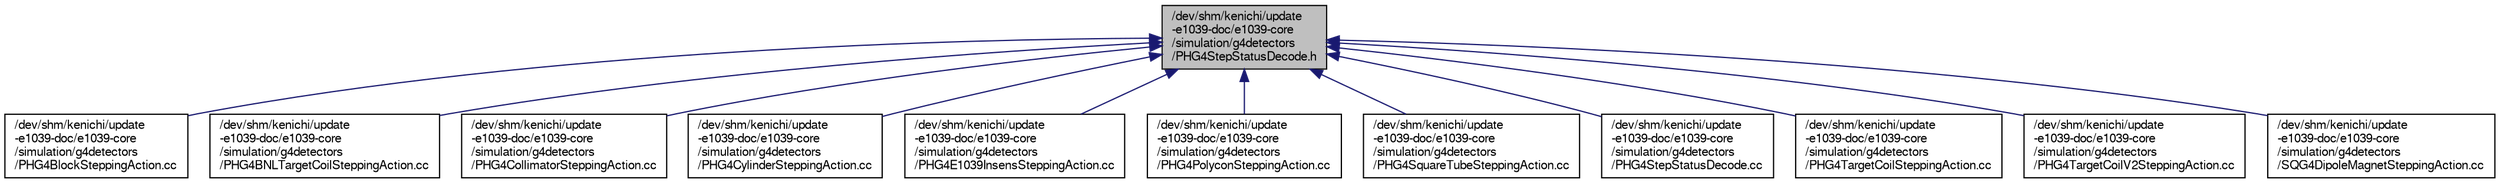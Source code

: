 digraph "/dev/shm/kenichi/update-e1039-doc/e1039-core/simulation/g4detectors/PHG4StepStatusDecode.h"
{
  bgcolor="transparent";
  edge [fontname="FreeSans",fontsize="10",labelfontname="FreeSans",labelfontsize="10"];
  node [fontname="FreeSans",fontsize="10",shape=record];
  Node1 [label="/dev/shm/kenichi/update\l-e1039-doc/e1039-core\l/simulation/g4detectors\l/PHG4StepStatusDecode.h",height=0.2,width=0.4,color="black", fillcolor="grey75", style="filled" fontcolor="black"];
  Node1 -> Node2 [dir="back",color="midnightblue",fontsize="10",style="solid",fontname="FreeSans"];
  Node2 [label="/dev/shm/kenichi/update\l-e1039-doc/e1039-core\l/simulation/g4detectors\l/PHG4BlockSteppingAction.cc",height=0.2,width=0.4,color="black",URL="$d8/de3/PHG4BlockSteppingAction_8cc.html"];
  Node1 -> Node3 [dir="back",color="midnightblue",fontsize="10",style="solid",fontname="FreeSans"];
  Node3 [label="/dev/shm/kenichi/update\l-e1039-doc/e1039-core\l/simulation/g4detectors\l/PHG4BNLTargetCoilSteppingAction.cc",height=0.2,width=0.4,color="black",URL="$d3/d6f/PHG4BNLTargetCoilSteppingAction_8cc.html"];
  Node1 -> Node4 [dir="back",color="midnightblue",fontsize="10",style="solid",fontname="FreeSans"];
  Node4 [label="/dev/shm/kenichi/update\l-e1039-doc/e1039-core\l/simulation/g4detectors\l/PHG4CollimatorSteppingAction.cc",height=0.2,width=0.4,color="black",URL="$d0/dfc/PHG4CollimatorSteppingAction_8cc.html"];
  Node1 -> Node5 [dir="back",color="midnightblue",fontsize="10",style="solid",fontname="FreeSans"];
  Node5 [label="/dev/shm/kenichi/update\l-e1039-doc/e1039-core\l/simulation/g4detectors\l/PHG4CylinderSteppingAction.cc",height=0.2,width=0.4,color="black",URL="$dc/d5d/PHG4CylinderSteppingAction_8cc.html"];
  Node1 -> Node6 [dir="back",color="midnightblue",fontsize="10",style="solid",fontname="FreeSans"];
  Node6 [label="/dev/shm/kenichi/update\l-e1039-doc/e1039-core\l/simulation/g4detectors\l/PHG4E1039InsensSteppingAction.cc",height=0.2,width=0.4,color="black",URL="$d4/ddf/PHG4E1039InsensSteppingAction_8cc.html"];
  Node1 -> Node7 [dir="back",color="midnightblue",fontsize="10",style="solid",fontname="FreeSans"];
  Node7 [label="/dev/shm/kenichi/update\l-e1039-doc/e1039-core\l/simulation/g4detectors\l/PHG4PolyconSteppingAction.cc",height=0.2,width=0.4,color="black",URL="$d7/d88/PHG4PolyconSteppingAction_8cc.html"];
  Node1 -> Node8 [dir="back",color="midnightblue",fontsize="10",style="solid",fontname="FreeSans"];
  Node8 [label="/dev/shm/kenichi/update\l-e1039-doc/e1039-core\l/simulation/g4detectors\l/PHG4SquareTubeSteppingAction.cc",height=0.2,width=0.4,color="black",URL="$da/da0/PHG4SquareTubeSteppingAction_8cc.html"];
  Node1 -> Node9 [dir="back",color="midnightblue",fontsize="10",style="solid",fontname="FreeSans"];
  Node9 [label="/dev/shm/kenichi/update\l-e1039-doc/e1039-core\l/simulation/g4detectors\l/PHG4StepStatusDecode.cc",height=0.2,width=0.4,color="black",URL="$d5/d0c/PHG4StepStatusDecode_8cc.html"];
  Node1 -> Node10 [dir="back",color="midnightblue",fontsize="10",style="solid",fontname="FreeSans"];
  Node10 [label="/dev/shm/kenichi/update\l-e1039-doc/e1039-core\l/simulation/g4detectors\l/PHG4TargetCoilSteppingAction.cc",height=0.2,width=0.4,color="black",URL="$db/dbc/PHG4TargetCoilSteppingAction_8cc.html"];
  Node1 -> Node11 [dir="back",color="midnightblue",fontsize="10",style="solid",fontname="FreeSans"];
  Node11 [label="/dev/shm/kenichi/update\l-e1039-doc/e1039-core\l/simulation/g4detectors\l/PHG4TargetCoilV2SteppingAction.cc",height=0.2,width=0.4,color="black",URL="$da/d59/PHG4TargetCoilV2SteppingAction_8cc.html"];
  Node1 -> Node12 [dir="back",color="midnightblue",fontsize="10",style="solid",fontname="FreeSans"];
  Node12 [label="/dev/shm/kenichi/update\l-e1039-doc/e1039-core\l/simulation/g4detectors\l/SQG4DipoleMagnetSteppingAction.cc",height=0.2,width=0.4,color="black",URL="$dc/d5a/SQG4DipoleMagnetSteppingAction_8cc.html"];
}
